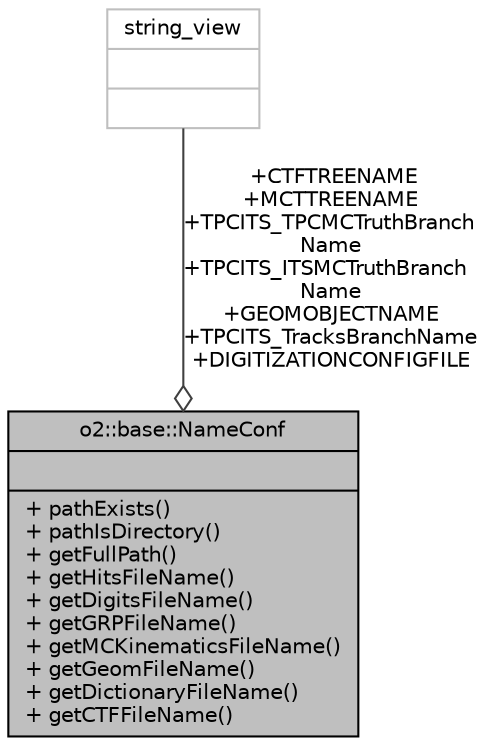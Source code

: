 digraph "o2::base::NameConf"
{
 // INTERACTIVE_SVG=YES
  bgcolor="transparent";
  edge [fontname="Helvetica",fontsize="10",labelfontname="Helvetica",labelfontsize="10"];
  node [fontname="Helvetica",fontsize="10",shape=record];
  Node1 [label="{o2::base::NameConf\n||+ pathExists()\l+ pathIsDirectory()\l+ getFullPath()\l+ getHitsFileName()\l+ getDigitsFileName()\l+ getGRPFileName()\l+ getMCKinematicsFileName()\l+ getGeomFileName()\l+ getDictionaryFileName()\l+ getCTFFileName()\l}",height=0.2,width=0.4,color="black", fillcolor="grey75", style="filled", fontcolor="black"];
  Node2 -> Node1 [color="grey25",fontsize="10",style="solid",label=" +CTFTREENAME\n+MCTTREENAME\n+TPCITS_TPCMCTruthBranch\lName\n+TPCITS_ITSMCTruthBranch\lName\n+GEOMOBJECTNAME\n+TPCITS_TracksBranchName\n+DIGITIZATIONCONFIGFILE" ,arrowhead="odiamond",fontname="Helvetica"];
  Node2 [label="{string_view\n||}",height=0.2,width=0.4,color="grey75"];
}
